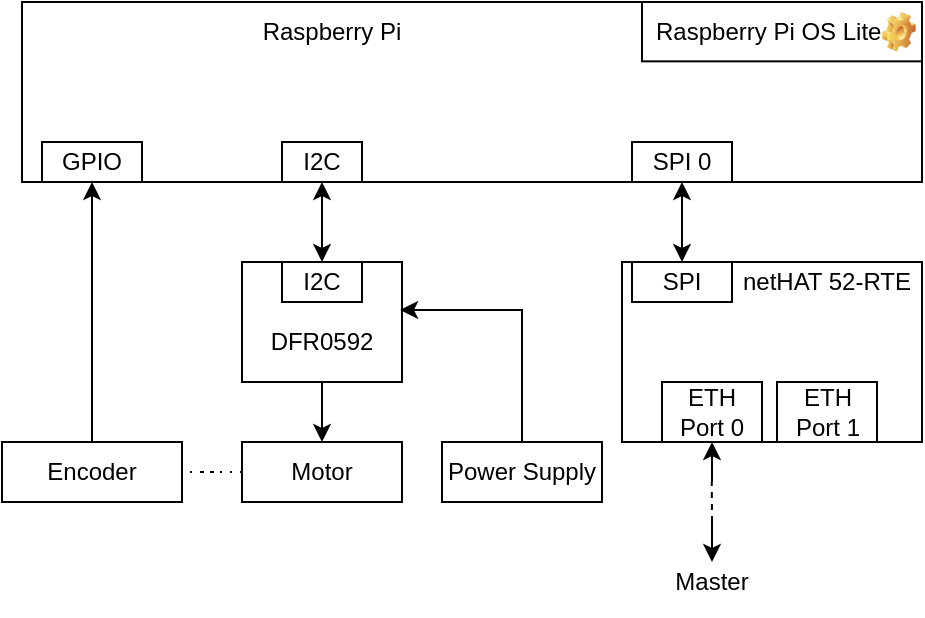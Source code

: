 <mxfile version="15.2.1" type="device"><diagram id="-m_H-1sMk1uPdrT3_cM5" name="Page-1"><mxGraphModel dx="1422" dy="779" grid="1" gridSize="10" guides="1" tooltips="1" connect="1" arrows="1" fold="1" page="1" pageScale="1" pageWidth="827" pageHeight="1169" math="0" shadow="0"><root><mxCell id="0"/><mxCell id="1" parent="0"/><mxCell id="dgjPDIIFzzTjfavGLc61-1" value="" style="rounded=0;whiteSpace=wrap;html=1;align=center;spacingRight=0;" vertex="1" parent="1"><mxGeometry x="230" y="160" width="450" height="90" as="geometry"/></mxCell><mxCell id="dgjPDIIFzzTjfavGLc61-3" value="&lt;div&gt;Raspberry Pi OS Lite&lt;/div&gt;" style="rounded=0;whiteSpace=wrap;html=1;align=left;spacing=2;spacingLeft=5;" vertex="1" parent="1"><mxGeometry x="540" y="160" width="140" height="29.67" as="geometry"/></mxCell><mxCell id="dgjPDIIFzzTjfavGLc61-9" value="Raspberry Pi" style="text;html=1;strokeColor=none;fillColor=none;align=center;verticalAlign=middle;whiteSpace=wrap;rounded=0;" vertex="1" parent="1"><mxGeometry x="230" y="160" width="310" height="29.67" as="geometry"/></mxCell><mxCell id="dgjPDIIFzzTjfavGLc61-11" value="" style="shape=image;html=1;verticalLabelPosition=bottom;verticalAlign=top;imageAspect=1;aspect=fixed;image=img/clipart/Gear_128x128.png" vertex="1" parent="1"><mxGeometry x="660" y="164.945" width="16.863" height="19.78" as="geometry"/></mxCell><mxCell id="dgjPDIIFzzTjfavGLc61-25" style="edgeStyle=orthogonalEdgeStyle;rounded=0;orthogonalLoop=1;jettySize=auto;html=1;startArrow=classic;startFill=1;endArrow=none;endFill=0;" edge="1" parent="1" source="dgjPDIIFzzTjfavGLc61-12" target="dgjPDIIFzzTjfavGLc61-24"><mxGeometry relative="1" as="geometry"/></mxCell><mxCell id="dgjPDIIFzzTjfavGLc61-12" value="&lt;div align=&quot;center&quot;&gt;GPIO&lt;/div&gt;" style="rounded=0;whiteSpace=wrap;html=1;align=center;" vertex="1" parent="1"><mxGeometry x="240" y="230" width="50" height="20" as="geometry"/></mxCell><mxCell id="dgjPDIIFzzTjfavGLc61-13" value="I2C" style="rounded=0;whiteSpace=wrap;html=1;align=center;" vertex="1" parent="1"><mxGeometry x="360" y="230" width="40" height="20" as="geometry"/></mxCell><mxCell id="dgjPDIIFzzTjfavGLc61-14" value="SPI 0" style="rounded=0;whiteSpace=wrap;html=1;align=center;" vertex="1" parent="1"><mxGeometry x="535" y="230" width="50" height="20" as="geometry"/></mxCell><mxCell id="dgjPDIIFzzTjfavGLc61-23" style="edgeStyle=orthogonalEdgeStyle;rounded=0;orthogonalLoop=1;jettySize=auto;html=1;startArrow=none;startFill=0;endArrow=classic;endFill=1;" edge="1" parent="1" source="dgjPDIIFzzTjfavGLc61-15" target="dgjPDIIFzzTjfavGLc61-22"><mxGeometry relative="1" as="geometry"><Array as="points"><mxPoint x="380" y="360"/><mxPoint x="380" y="360"/></Array></mxGeometry></mxCell><mxCell id="dgjPDIIFzzTjfavGLc61-15" value="" style="rounded=0;whiteSpace=wrap;html=1;align=left;" vertex="1" parent="1"><mxGeometry x="340" y="290" width="80" height="60" as="geometry"/></mxCell><mxCell id="dgjPDIIFzzTjfavGLc61-17" style="edgeStyle=orthogonalEdgeStyle;rounded=0;orthogonalLoop=1;jettySize=auto;html=1;endArrow=classic;endFill=1;startArrow=classic;startFill=1;" edge="1" parent="1" source="dgjPDIIFzzTjfavGLc61-16" target="dgjPDIIFzzTjfavGLc61-13"><mxGeometry relative="1" as="geometry"/></mxCell><mxCell id="dgjPDIIFzzTjfavGLc61-16" value="I2C" style="rounded=0;whiteSpace=wrap;html=1;align=center;" vertex="1" parent="1"><mxGeometry x="360" y="290" width="40" height="20" as="geometry"/></mxCell><mxCell id="dgjPDIIFzzTjfavGLc61-18" value="DFR0592" style="text;html=1;strokeColor=none;fillColor=none;align=center;verticalAlign=middle;whiteSpace=wrap;rounded=0;" vertex="1" parent="1"><mxGeometry x="340" y="320" width="80" height="20" as="geometry"/></mxCell><mxCell id="dgjPDIIFzzTjfavGLc61-26" style="edgeStyle=orthogonalEdgeStyle;rounded=0;orthogonalLoop=1;jettySize=auto;html=1;startArrow=none;startFill=0;endArrow=none;endFill=0;dashed=1;dashPattern=1 4;" edge="1" parent="1" source="dgjPDIIFzzTjfavGLc61-22" target="dgjPDIIFzzTjfavGLc61-24"><mxGeometry relative="1" as="geometry"/></mxCell><mxCell id="dgjPDIIFzzTjfavGLc61-22" value="Motor" style="rounded=0;whiteSpace=wrap;html=1;align=center;" vertex="1" parent="1"><mxGeometry x="340" y="380" width="80" height="30" as="geometry"/></mxCell><mxCell id="dgjPDIIFzzTjfavGLc61-24" value="Encoder" style="rounded=0;whiteSpace=wrap;html=1;align=center;" vertex="1" parent="1"><mxGeometry x="220" y="380" width="90" height="30" as="geometry"/></mxCell><mxCell id="dgjPDIIFzzTjfavGLc61-28" style="edgeStyle=orthogonalEdgeStyle;rounded=0;orthogonalLoop=1;jettySize=auto;html=1;entryX=0.988;entryY=0.4;entryDx=0;entryDy=0;entryPerimeter=0;startArrow=none;startFill=0;endArrow=classic;endFill=1;exitX=0.5;exitY=0;exitDx=0;exitDy=0;" edge="1" parent="1" source="dgjPDIIFzzTjfavGLc61-27" target="dgjPDIIFzzTjfavGLc61-15"><mxGeometry relative="1" as="geometry"><Array as="points"><mxPoint x="480" y="314"/></Array></mxGeometry></mxCell><mxCell id="dgjPDIIFzzTjfavGLc61-27" value="Power Supply" style="rounded=0;whiteSpace=wrap;html=1;align=center;" vertex="1" parent="1"><mxGeometry x="440" y="380" width="80" height="30" as="geometry"/></mxCell><mxCell id="dgjPDIIFzzTjfavGLc61-29" value="" style="rounded=0;whiteSpace=wrap;html=1;align=center;" vertex="1" parent="1"><mxGeometry x="530" y="290" width="150" height="90" as="geometry"/></mxCell><mxCell id="dgjPDIIFzzTjfavGLc61-31" style="edgeStyle=orthogonalEdgeStyle;rounded=0;orthogonalLoop=1;jettySize=auto;html=1;startArrow=classic;startFill=1;endArrow=classic;endFill=1;" edge="1" parent="1" source="dgjPDIIFzzTjfavGLc61-30" target="dgjPDIIFzzTjfavGLc61-14"><mxGeometry relative="1" as="geometry"/></mxCell><mxCell id="dgjPDIIFzzTjfavGLc61-30" value="SPI" style="rounded=0;whiteSpace=wrap;html=1;align=center;" vertex="1" parent="1"><mxGeometry x="535" y="290" width="50" height="20" as="geometry"/></mxCell><mxCell id="dgjPDIIFzzTjfavGLc61-32" value="netHAT 52-RTE" style="text;html=1;strokeColor=none;fillColor=none;align=center;verticalAlign=middle;whiteSpace=wrap;rounded=0;" vertex="1" parent="1"><mxGeometry x="585" y="290" width="95" height="20" as="geometry"/></mxCell><mxCell id="dgjPDIIFzzTjfavGLc61-39" style="edgeStyle=orthogonalEdgeStyle;rounded=0;orthogonalLoop=1;jettySize=auto;html=1;startArrow=classic;startFill=1;endArrow=none;endFill=0;" edge="1" parent="1" source="dgjPDIIFzzTjfavGLc61-33"><mxGeometry relative="1" as="geometry"><mxPoint x="575" y="400" as="targetPoint"/></mxGeometry></mxCell><mxCell id="dgjPDIIFzzTjfavGLc61-33" value="&lt;div&gt;ETH&lt;/div&gt;&lt;div&gt;Port 0&lt;/div&gt;" style="rounded=0;whiteSpace=wrap;html=1;align=center;" vertex="1" parent="1"><mxGeometry x="550" y="350" width="50" height="30" as="geometry"/></mxCell><mxCell id="dgjPDIIFzzTjfavGLc61-34" value="&lt;div&gt;ETH&lt;/div&gt;&lt;div&gt;Port 1&lt;br&gt;&lt;/div&gt;" style="rounded=0;whiteSpace=wrap;html=1;align=center;" vertex="1" parent="1"><mxGeometry x="607.5" y="350" width="50" height="30" as="geometry"/></mxCell><mxCell id="dgjPDIIFzzTjfavGLc61-36" style="edgeStyle=orthogonalEdgeStyle;rounded=0;orthogonalLoop=1;jettySize=auto;html=1;startArrow=classic;startFill=1;endArrow=none;endFill=0;" edge="1" parent="1"><mxGeometry relative="1" as="geometry"><mxPoint x="575" y="440.0" as="sourcePoint"/><mxPoint x="575" y="420" as="targetPoint"/><Array as="points"><mxPoint x="575" y="430"/><mxPoint x="575" y="430"/></Array></mxGeometry></mxCell><mxCell id="dgjPDIIFzzTjfavGLc61-40" value="" style="endArrow=none;dashed=1;html=1;" edge="1" parent="1"><mxGeometry width="50" height="50" relative="1" as="geometry"><mxPoint x="575" y="420" as="sourcePoint"/><mxPoint x="574.88" y="400" as="targetPoint"/></mxGeometry></mxCell><mxCell id="dgjPDIIFzzTjfavGLc61-41" value="Master" style="text;html=1;strokeColor=none;fillColor=none;align=center;verticalAlign=middle;whiteSpace=wrap;rounded=0;shadow=1;glass=0;sketch=0;" vertex="1" parent="1"><mxGeometry x="555" y="440" width="40" height="20" as="geometry"/></mxCell></root></mxGraphModel></diagram></mxfile>